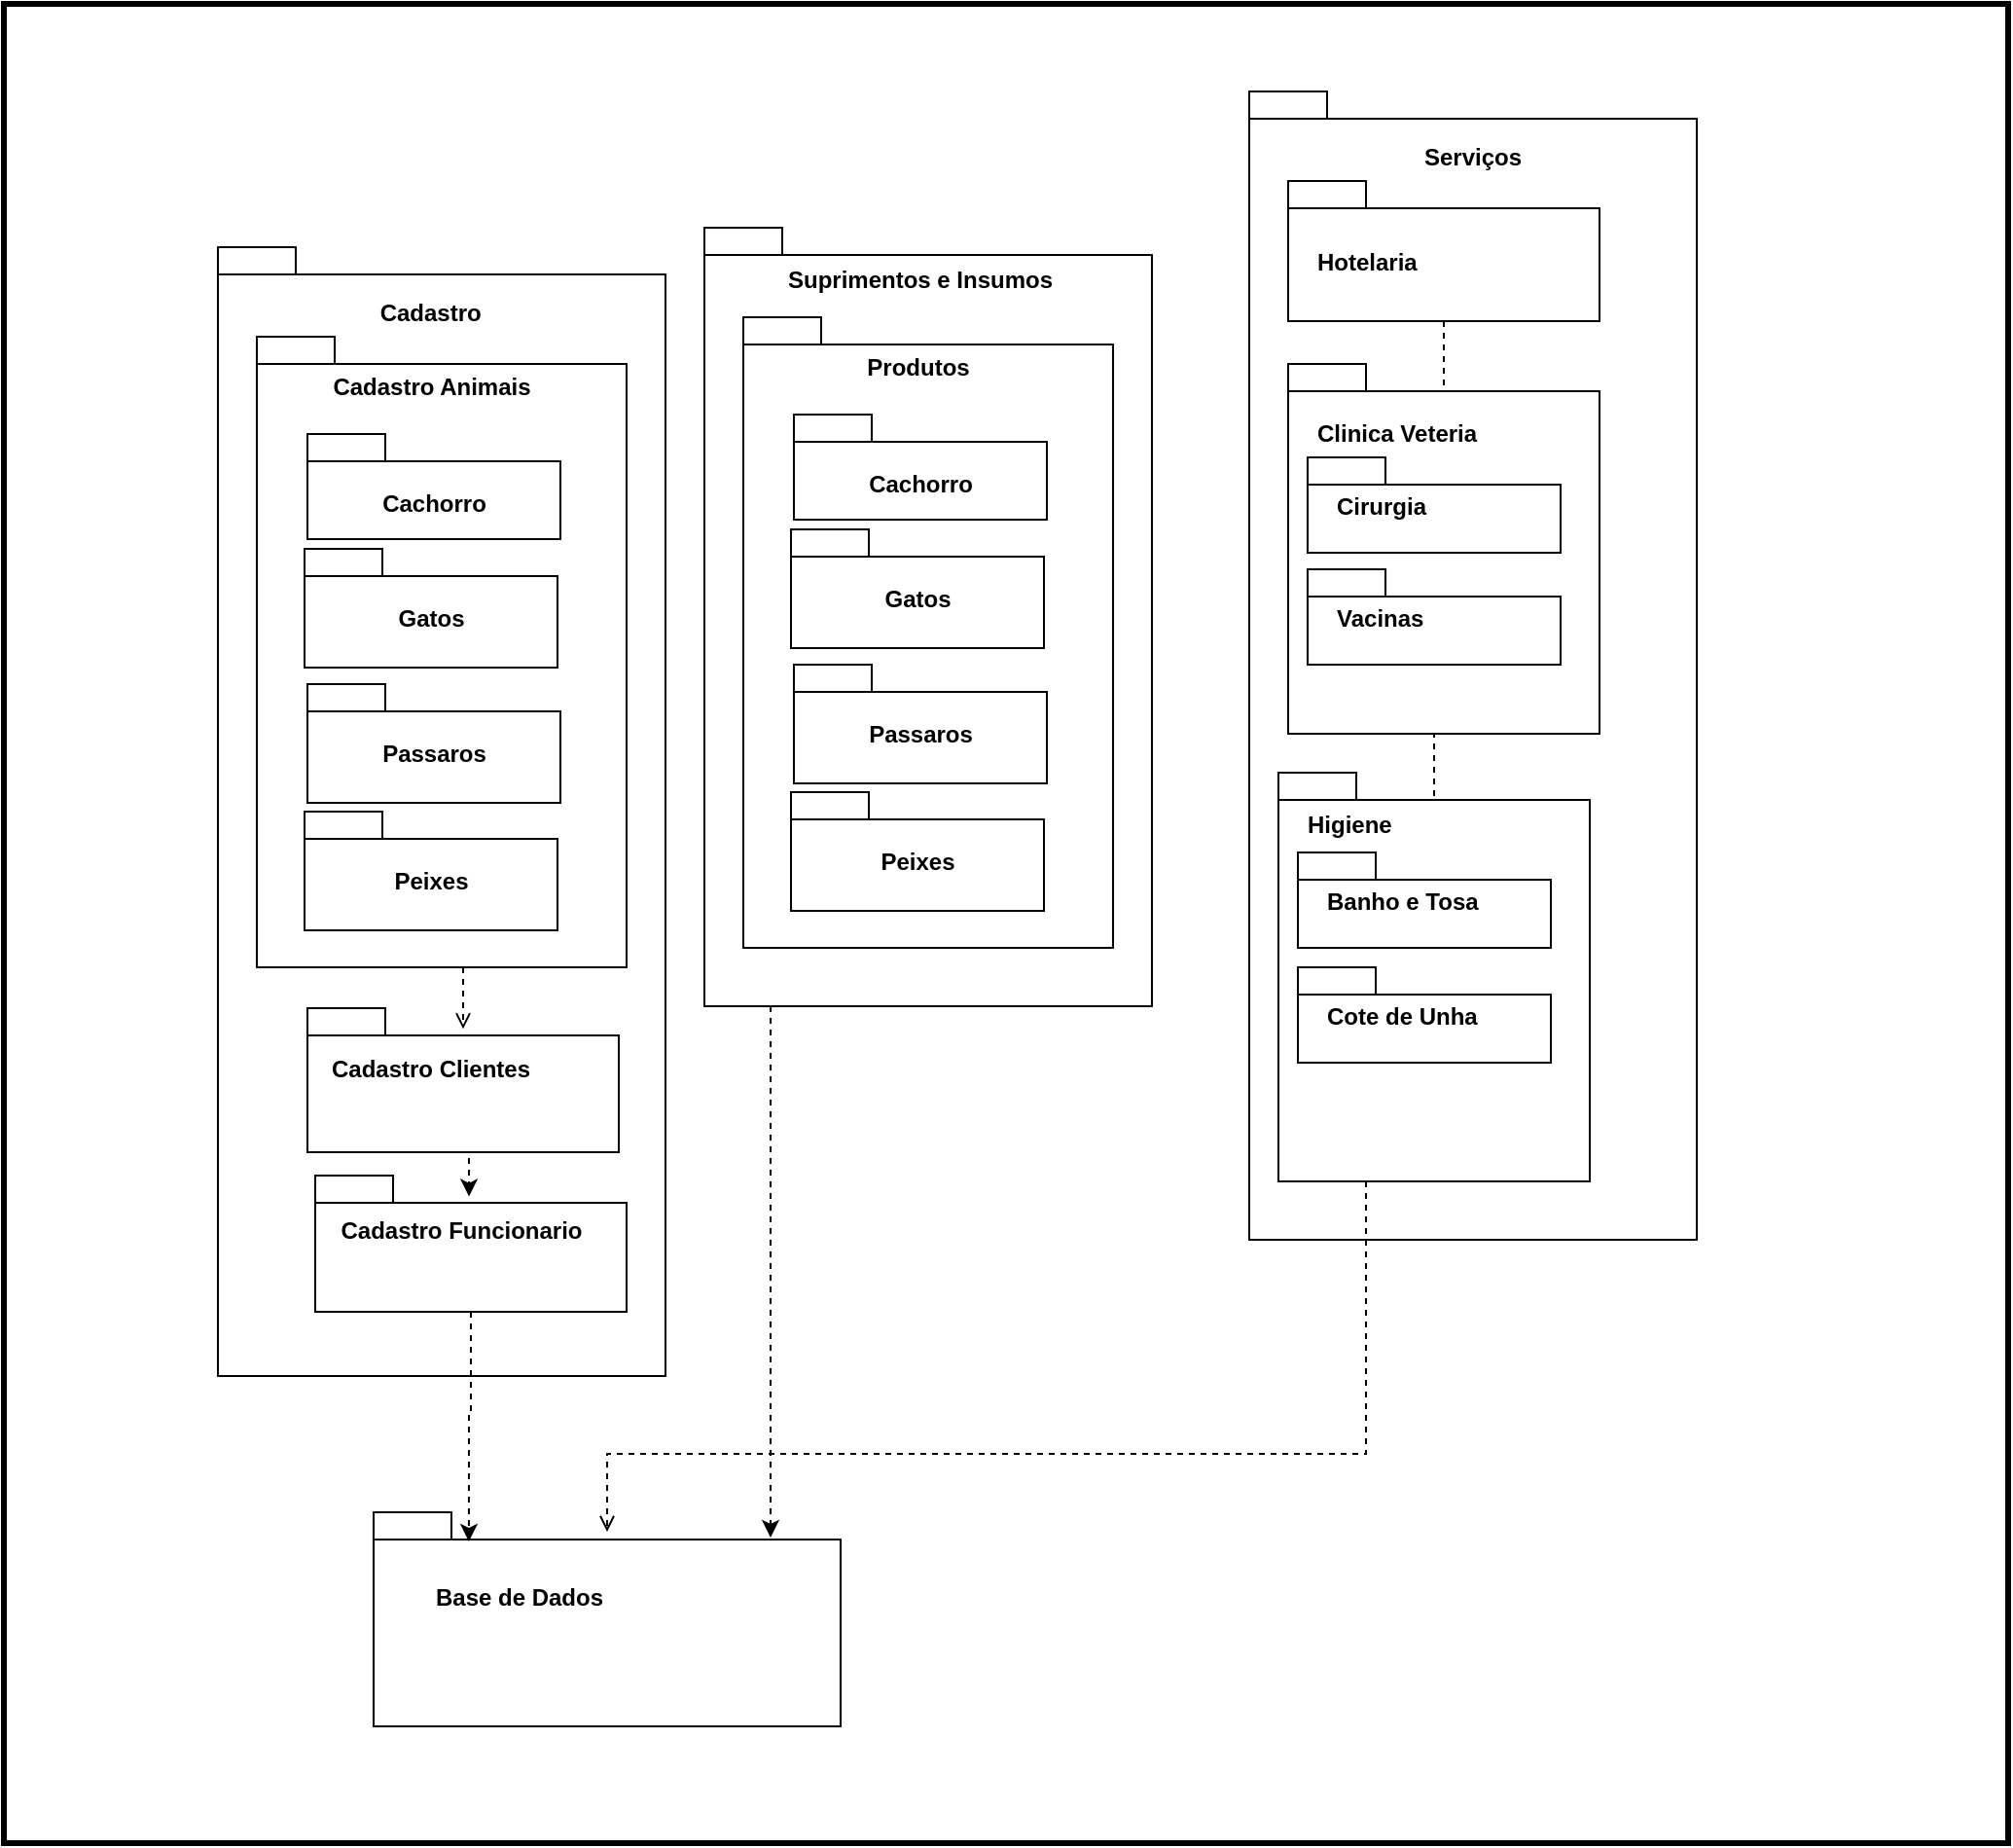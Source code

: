 <mxfile version="15.0.3" type="github">
  <diagram id="p-M0TFqTiAjjZX5P43tF" name="Page-1">
    <mxGraphModel dx="2130" dy="2352" grid="1" gridSize="10" guides="1" tooltips="1" connect="1" arrows="1" fold="1" page="1" pageScale="1" pageWidth="827" pageHeight="1169" math="0" shadow="0">
      <root>
        <mxCell id="0" />
        <mxCell id="1" parent="0" />
        <mxCell id="KR0o5djqukRBfuE_Jona-41" value="" style="rounded=0;whiteSpace=wrap;html=1;strokeWidth=3;" vertex="1" parent="1">
          <mxGeometry x="-10" y="-5" width="1030" height="945" as="geometry" />
        </mxCell>
        <mxCell id="KR0o5djqukRBfuE_Jona-1" value="" style="shape=folder;fontStyle=1;spacingTop=10;tabWidth=40;tabHeight=14;tabPosition=left;html=1;" vertex="1" parent="1">
          <mxGeometry x="100" y="120" width="230" height="580" as="geometry" />
        </mxCell>
        <mxCell id="KR0o5djqukRBfuE_Jona-2" style="edgeStyle=orthogonalEdgeStyle;rounded=0;orthogonalLoop=1;jettySize=auto;html=1;entryX=0.5;entryY=0.144;entryDx=0;entryDy=0;entryPerimeter=0;dashed=1;endArrow=open;endFill=0;" edge="1" parent="1" source="KR0o5djqukRBfuE_Jona-3" target="KR0o5djqukRBfuE_Jona-7">
          <mxGeometry relative="1" as="geometry">
            <Array as="points">
              <mxPoint x="226" y="500" />
              <mxPoint x="226" y="500" />
            </Array>
          </mxGeometry>
        </mxCell>
        <mxCell id="KR0o5djqukRBfuE_Jona-3" value="" style="shape=folder;fontStyle=1;spacingTop=10;tabWidth=40;tabHeight=14;tabPosition=left;html=1;" vertex="1" parent="1">
          <mxGeometry x="120" y="166" width="190" height="324" as="geometry" />
        </mxCell>
        <mxCell id="KR0o5djqukRBfuE_Jona-4" value="Cadastro " style="text;align=center;fontStyle=1;verticalAlign=middle;spacingLeft=3;spacingRight=3;strokeColor=none;rotatable=0;points=[[0,0.5],[1,0.5]];portConstraint=eastwest;strokeWidth=3;perimeterSpacing=4;" vertex="1" parent="1">
          <mxGeometry x="171" y="140" width="80" height="26" as="geometry" />
        </mxCell>
        <mxCell id="KR0o5djqukRBfuE_Jona-5" value="Cadastro Animais" style="text;align=center;fontStyle=1;verticalAlign=middle;spacingLeft=3;spacingRight=3;strokeColor=none;rotatable=0;points=[[0,0.5],[1,0.5]];portConstraint=eastwest;" vertex="1" parent="1">
          <mxGeometry x="160" y="178" width="100" height="26" as="geometry" />
        </mxCell>
        <mxCell id="KR0o5djqukRBfuE_Jona-44" style="edgeStyle=orthogonalEdgeStyle;rounded=0;orthogonalLoop=1;jettySize=auto;html=1;exitX=0.5;exitY=1;exitDx=0;exitDy=0;exitPerimeter=0;entryX=0.494;entryY=0.154;entryDx=0;entryDy=0;entryPerimeter=0;dashed=1;" edge="1" parent="1" source="KR0o5djqukRBfuE_Jona-7" target="KR0o5djqukRBfuE_Jona-42">
          <mxGeometry relative="1" as="geometry" />
        </mxCell>
        <mxCell id="KR0o5djqukRBfuE_Jona-7" value="" style="shape=folder;fontStyle=1;spacingTop=10;tabWidth=40;tabHeight=14;tabPosition=left;html=1;" vertex="1" parent="1">
          <mxGeometry x="146" y="511" width="160" height="74" as="geometry" />
        </mxCell>
        <mxCell id="KR0o5djqukRBfuE_Jona-8" value="Cadastro Clientes" style="text;align=center;fontStyle=1;verticalAlign=middle;spacingLeft=3;spacingRight=3;strokeColor=none;rotatable=0;points=[[0,0.5],[1,0.5]];portConstraint=eastwest;" vertex="1" parent="1">
          <mxGeometry x="159" y="528" width="101" height="27" as="geometry" />
        </mxCell>
        <mxCell id="KR0o5djqukRBfuE_Jona-16" value="" style="shape=folder;fontStyle=1;spacingTop=10;tabWidth=40;tabHeight=14;tabPosition=left;html=1;" vertex="1" parent="1">
          <mxGeometry x="180" y="770" width="240" height="110" as="geometry" />
        </mxCell>
        <mxCell id="KR0o5djqukRBfuE_Jona-17" value="Base de Dados" style="text;align=center;fontStyle=1;verticalAlign=middle;spacingLeft=3;spacingRight=3;strokeColor=none;rotatable=0;points=[[0,0.5],[1,0.5]];portConstraint=eastwest;" vertex="1" parent="1">
          <mxGeometry x="190" y="800" width="130" height="26" as="geometry" />
        </mxCell>
        <mxCell id="KR0o5djqukRBfuE_Jona-19" value="" style="shape=folder;fontStyle=1;spacingTop=10;tabWidth=40;tabHeight=14;tabPosition=left;html=1;" vertex="1" parent="1">
          <mxGeometry x="630" y="40" width="230" height="590" as="geometry" />
        </mxCell>
        <mxCell id="KR0o5djqukRBfuE_Jona-20" style="edgeStyle=orthogonalEdgeStyle;rounded=0;orthogonalLoop=1;jettySize=auto;html=1;entryX=0.5;entryY=0.178;entryDx=0;entryDy=0;entryPerimeter=0;dashed=1;endArrow=open;endFill=0;" edge="1" parent="1" source="KR0o5djqukRBfuE_Jona-21" target="KR0o5djqukRBfuE_Jona-25">
          <mxGeometry relative="1" as="geometry" />
        </mxCell>
        <mxCell id="KR0o5djqukRBfuE_Jona-21" value="" style="shape=folder;fontStyle=1;spacingTop=10;tabWidth=40;tabHeight=14;tabPosition=left;html=1;" vertex="1" parent="1">
          <mxGeometry x="650" y="86" width="160" height="72" as="geometry" />
        </mxCell>
        <mxCell id="KR0o5djqukRBfuE_Jona-22" value="Serviços" style="text;align=center;fontStyle=1;verticalAlign=middle;spacingLeft=3;spacingRight=3;strokeColor=none;rotatable=0;points=[[0,0.5],[1,0.5]];portConstraint=eastwest;" vertex="1" parent="1">
          <mxGeometry x="705" y="60" width="80" height="26" as="geometry" />
        </mxCell>
        <mxCell id="KR0o5djqukRBfuE_Jona-23" value="Hotelaria" style="text;align=left;fontStyle=1;verticalAlign=middle;spacingLeft=3;spacingRight=3;strokeColor=none;rotatable=0;points=[[0,0.5],[1,0.5]];portConstraint=eastwest;" vertex="1" parent="1">
          <mxGeometry x="660" y="114" width="80" height="26" as="geometry" />
        </mxCell>
        <mxCell id="KR0o5djqukRBfuE_Jona-25" value="" style="shape=folder;fontStyle=1;spacingTop=10;tabWidth=40;tabHeight=14;tabPosition=left;html=1;" vertex="1" parent="1">
          <mxGeometry x="645" y="390" width="160" height="210" as="geometry" />
        </mxCell>
        <mxCell id="KR0o5djqukRBfuE_Jona-26" value="Higiene&#xa;" style="text;align=left;fontStyle=1;verticalAlign=middle;spacingLeft=3;spacingRight=3;strokeColor=none;rotatable=0;points=[[0,0.5],[1,0.5]];portConstraint=eastwest;" vertex="1" parent="1">
          <mxGeometry x="655" y="410" width="100" height="26" as="geometry" />
        </mxCell>
        <mxCell id="KR0o5djqukRBfuE_Jona-27" style="edgeStyle=orthogonalEdgeStyle;rounded=0;orthogonalLoop=1;jettySize=auto;html=1;dashed=1;endArrow=open;endFill=0;" edge="1" parent="1" source="KR0o5djqukRBfuE_Jona-25">
          <mxGeometry relative="1" as="geometry">
            <mxPoint x="300" y="780" as="targetPoint" />
            <Array as="points">
              <mxPoint x="690" y="740" />
              <mxPoint x="300" y="740" />
            </Array>
            <mxPoint x="690" y="723.0" as="sourcePoint" />
          </mxGeometry>
        </mxCell>
        <mxCell id="KR0o5djqukRBfuE_Jona-46" style="edgeStyle=orthogonalEdgeStyle;rounded=0;orthogonalLoop=1;jettySize=auto;html=1;exitX=0.5;exitY=1;exitDx=0;exitDy=0;exitPerimeter=0;entryX=0.204;entryY=0.136;entryDx=0;entryDy=0;entryPerimeter=0;dashed=1;" edge="1" parent="1" source="KR0o5djqukRBfuE_Jona-42" target="KR0o5djqukRBfuE_Jona-16">
          <mxGeometry relative="1" as="geometry" />
        </mxCell>
        <mxCell id="KR0o5djqukRBfuE_Jona-42" value="" style="shape=folder;fontStyle=1;spacingTop=10;tabWidth=40;tabHeight=14;tabPosition=left;html=1;" vertex="1" parent="1">
          <mxGeometry x="150" y="597" width="160" height="70" as="geometry" />
        </mxCell>
        <mxCell id="KR0o5djqukRBfuE_Jona-43" value="Cadastro Funcionario" style="text;align=center;fontStyle=1;verticalAlign=middle;spacingLeft=3;spacingRight=3;strokeColor=none;rotatable=0;points=[[0,0.5],[1,0.5]];portConstraint=eastwest;" vertex="1" parent="1">
          <mxGeometry x="160.5" y="609.5" width="129.5" height="29.5" as="geometry" />
        </mxCell>
        <mxCell id="KR0o5djqukRBfuE_Jona-48" value="" style="shape=folder;fontStyle=1;spacingTop=10;tabWidth=40;tabHeight=14;tabPosition=left;html=1;" vertex="1" parent="1">
          <mxGeometry x="146" y="216" width="130" height="54" as="geometry" />
        </mxCell>
        <mxCell id="KR0o5djqukRBfuE_Jona-49" value="Cachorro" style="text;align=center;fontStyle=1;verticalAlign=middle;spacingLeft=3;spacingRight=3;strokeColor=none;rotatable=0;points=[[0,0.5],[1,0.5]];portConstraint=eastwest;" vertex="1" parent="1">
          <mxGeometry x="161.25" y="238" width="100" height="26" as="geometry" />
        </mxCell>
        <mxCell id="KR0o5djqukRBfuE_Jona-51" value="" style="shape=folder;fontStyle=1;spacingTop=10;tabWidth=40;tabHeight=14;tabPosition=left;html=1;" vertex="1" parent="1">
          <mxGeometry x="655" y="431" width="130" height="49" as="geometry" />
        </mxCell>
        <mxCell id="KR0o5djqukRBfuE_Jona-52" value="Banho e Tosa" style="text;align=left;fontStyle=1;verticalAlign=middle;spacingLeft=3;spacingRight=3;strokeColor=none;rotatable=0;points=[[0,0.5],[1,0.5]];portConstraint=eastwest;" vertex="1" parent="1">
          <mxGeometry x="665" y="443.25" width="100" height="24.5" as="geometry" />
        </mxCell>
        <mxCell id="KR0o5djqukRBfuE_Jona-53" value="" style="shape=folder;fontStyle=1;spacingTop=10;tabWidth=40;tabHeight=14;tabPosition=left;html=1;" vertex="1" parent="1">
          <mxGeometry x="650" y="180" width="160" height="190" as="geometry" />
        </mxCell>
        <mxCell id="KR0o5djqukRBfuE_Jona-54" value="Clinica Veteria" style="text;align=left;fontStyle=1;verticalAlign=middle;spacingLeft=3;spacingRight=3;strokeColor=none;rotatable=0;points=[[0,0.5],[1,0.5]];portConstraint=eastwest;" vertex="1" parent="1">
          <mxGeometry x="660" y="202" width="80" height="26" as="geometry" />
        </mxCell>
        <mxCell id="KR0o5djqukRBfuE_Jona-55" value="" style="shape=folder;fontStyle=1;spacingTop=10;tabWidth=40;tabHeight=14;tabPosition=left;html=1;" vertex="1" parent="1">
          <mxGeometry x="144.5" y="275" width="130" height="61" as="geometry" />
        </mxCell>
        <mxCell id="KR0o5djqukRBfuE_Jona-56" value="Gatos" style="text;align=center;fontStyle=1;verticalAlign=middle;spacingLeft=3;spacingRight=3;strokeColor=none;rotatable=0;points=[[0,0.5],[1,0.5]];portConstraint=eastwest;" vertex="1" parent="1">
          <mxGeometry x="159.75" y="297" width="100" height="26" as="geometry" />
        </mxCell>
        <mxCell id="KR0o5djqukRBfuE_Jona-57" value="" style="shape=folder;fontStyle=1;spacingTop=10;tabWidth=40;tabHeight=14;tabPosition=left;html=1;" vertex="1" parent="1">
          <mxGeometry x="146" y="344.5" width="130" height="61" as="geometry" />
        </mxCell>
        <mxCell id="KR0o5djqukRBfuE_Jona-58" value="Passaros" style="text;align=center;fontStyle=1;verticalAlign=middle;spacingLeft=3;spacingRight=3;strokeColor=none;rotatable=0;points=[[0,0.5],[1,0.5]];portConstraint=eastwest;" vertex="1" parent="1">
          <mxGeometry x="161.25" y="366.5" width="100" height="26" as="geometry" />
        </mxCell>
        <mxCell id="KR0o5djqukRBfuE_Jona-59" value="" style="shape=folder;fontStyle=1;spacingTop=10;tabWidth=40;tabHeight=14;tabPosition=left;html=1;" vertex="1" parent="1">
          <mxGeometry x="144.5" y="410" width="130" height="61" as="geometry" />
        </mxCell>
        <mxCell id="KR0o5djqukRBfuE_Jona-60" value="Peixes" style="text;align=center;fontStyle=1;verticalAlign=middle;spacingLeft=3;spacingRight=3;strokeColor=none;rotatable=0;points=[[0,0.5],[1,0.5]];portConstraint=eastwest;" vertex="1" parent="1">
          <mxGeometry x="159.75" y="432" width="100" height="26" as="geometry" />
        </mxCell>
        <mxCell id="KR0o5djqukRBfuE_Jona-85" style="edgeStyle=orthogonalEdgeStyle;rounded=0;orthogonalLoop=1;jettySize=auto;html=1;exitX=0.148;exitY=1;exitDx=0;exitDy=0;exitPerimeter=0;dashed=1;" edge="1" parent="1" source="KR0o5djqukRBfuE_Jona-63">
          <mxGeometry relative="1" as="geometry">
            <mxPoint x="384" y="783" as="targetPoint" />
          </mxGeometry>
        </mxCell>
        <mxCell id="KR0o5djqukRBfuE_Jona-63" value="" style="shape=folder;fontStyle=1;spacingTop=10;tabWidth=40;tabHeight=14;tabPosition=left;html=1;" vertex="1" parent="1">
          <mxGeometry x="350" y="110" width="230" height="400" as="geometry" />
        </mxCell>
        <mxCell id="KR0o5djqukRBfuE_Jona-65" value="" style="shape=folder;fontStyle=1;spacingTop=10;tabWidth=40;tabHeight=14;tabPosition=left;html=1;" vertex="1" parent="1">
          <mxGeometry x="370" y="156" width="190" height="324" as="geometry" />
        </mxCell>
        <mxCell id="KR0o5djqukRBfuE_Jona-66" value="Suprimentos e Insumos&#xa;" style="text;align=center;fontStyle=1;verticalAlign=middle;spacingLeft=3;spacingRight=3;strokeColor=none;rotatable=0;points=[[0,0.5],[1,0.5]];portConstraint=eastwest;strokeWidth=3;perimeterSpacing=4;" vertex="1" parent="1">
          <mxGeometry x="421" y="130" width="80" height="26" as="geometry" />
        </mxCell>
        <mxCell id="KR0o5djqukRBfuE_Jona-67" value="Produtos" style="text;align=center;fontStyle=1;verticalAlign=middle;spacingLeft=3;spacingRight=3;strokeColor=none;rotatable=0;points=[[0,0.5],[1,0.5]];portConstraint=eastwest;" vertex="1" parent="1">
          <mxGeometry x="410" y="168" width="100" height="26" as="geometry" />
        </mxCell>
        <mxCell id="KR0o5djqukRBfuE_Jona-73" value="" style="shape=folder;fontStyle=1;spacingTop=10;tabWidth=40;tabHeight=14;tabPosition=left;html=1;" vertex="1" parent="1">
          <mxGeometry x="396" y="206" width="130" height="54" as="geometry" />
        </mxCell>
        <mxCell id="KR0o5djqukRBfuE_Jona-74" value="Cachorro" style="text;align=center;fontStyle=1;verticalAlign=middle;spacingLeft=3;spacingRight=3;strokeColor=none;rotatable=0;points=[[0,0.5],[1,0.5]];portConstraint=eastwest;" vertex="1" parent="1">
          <mxGeometry x="411.25" y="228" width="100" height="26" as="geometry" />
        </mxCell>
        <mxCell id="KR0o5djqukRBfuE_Jona-75" value="" style="shape=folder;fontStyle=1;spacingTop=10;tabWidth=40;tabHeight=14;tabPosition=left;html=1;" vertex="1" parent="1">
          <mxGeometry x="394.5" y="265" width="130" height="61" as="geometry" />
        </mxCell>
        <mxCell id="KR0o5djqukRBfuE_Jona-76" value="Gatos" style="text;align=center;fontStyle=1;verticalAlign=middle;spacingLeft=3;spacingRight=3;strokeColor=none;rotatable=0;points=[[0,0.5],[1,0.5]];portConstraint=eastwest;" vertex="1" parent="1">
          <mxGeometry x="409.75" y="287" width="100" height="26" as="geometry" />
        </mxCell>
        <mxCell id="KR0o5djqukRBfuE_Jona-77" value="" style="shape=folder;fontStyle=1;spacingTop=10;tabWidth=40;tabHeight=14;tabPosition=left;html=1;" vertex="1" parent="1">
          <mxGeometry x="396" y="334.5" width="130" height="61" as="geometry" />
        </mxCell>
        <mxCell id="KR0o5djqukRBfuE_Jona-78" value="Passaros" style="text;align=center;fontStyle=1;verticalAlign=middle;spacingLeft=3;spacingRight=3;strokeColor=none;rotatable=0;points=[[0,0.5],[1,0.5]];portConstraint=eastwest;" vertex="1" parent="1">
          <mxGeometry x="411.25" y="356.5" width="100" height="26" as="geometry" />
        </mxCell>
        <mxCell id="KR0o5djqukRBfuE_Jona-79" value="" style="shape=folder;fontStyle=1;spacingTop=10;tabWidth=40;tabHeight=14;tabPosition=left;html=1;" vertex="1" parent="1">
          <mxGeometry x="394.5" y="400" width="130" height="61" as="geometry" />
        </mxCell>
        <mxCell id="KR0o5djqukRBfuE_Jona-80" value="Peixes" style="text;align=center;fontStyle=1;verticalAlign=middle;spacingLeft=3;spacingRight=3;strokeColor=none;rotatable=0;points=[[0,0.5],[1,0.5]];portConstraint=eastwest;" vertex="1" parent="1">
          <mxGeometry x="409.75" y="422" width="100" height="26" as="geometry" />
        </mxCell>
        <mxCell id="KR0o5djqukRBfuE_Jona-81" value="" style="shape=folder;fontStyle=1;spacingTop=10;tabWidth=40;tabHeight=14;tabPosition=left;html=1;" vertex="1" parent="1">
          <mxGeometry x="660" y="228" width="130" height="49" as="geometry" />
        </mxCell>
        <mxCell id="KR0o5djqukRBfuE_Jona-82" value="Cirurgia" style="text;align=left;fontStyle=1;verticalAlign=middle;spacingLeft=3;spacingRight=3;strokeColor=none;rotatable=0;points=[[0,0.5],[1,0.5]];portConstraint=eastwest;" vertex="1" parent="1">
          <mxGeometry x="670" y="240.25" width="100" height="24.5" as="geometry" />
        </mxCell>
        <mxCell id="KR0o5djqukRBfuE_Jona-83" value="" style="shape=folder;fontStyle=1;spacingTop=10;tabWidth=40;tabHeight=14;tabPosition=left;html=1;" vertex="1" parent="1">
          <mxGeometry x="660" y="285.5" width="130" height="49" as="geometry" />
        </mxCell>
        <mxCell id="KR0o5djqukRBfuE_Jona-84" value="Vacinas" style="text;align=left;fontStyle=1;verticalAlign=middle;spacingLeft=3;spacingRight=3;strokeColor=none;rotatable=0;points=[[0,0.5],[1,0.5]];portConstraint=eastwest;" vertex="1" parent="1">
          <mxGeometry x="670" y="297.75" width="100" height="24.5" as="geometry" />
        </mxCell>
        <mxCell id="KR0o5djqukRBfuE_Jona-86" value="" style="shape=folder;fontStyle=1;spacingTop=10;tabWidth=40;tabHeight=14;tabPosition=left;html=1;" vertex="1" parent="1">
          <mxGeometry x="655" y="490" width="130" height="49" as="geometry" />
        </mxCell>
        <mxCell id="KR0o5djqukRBfuE_Jona-87" value="Cote de Unha" style="text;align=left;fontStyle=1;verticalAlign=middle;spacingLeft=3;spacingRight=3;strokeColor=none;rotatable=0;points=[[0,0.5],[1,0.5]];portConstraint=eastwest;" vertex="1" parent="1">
          <mxGeometry x="665" y="502.25" width="100" height="24.5" as="geometry" />
        </mxCell>
      </root>
    </mxGraphModel>
  </diagram>
</mxfile>
